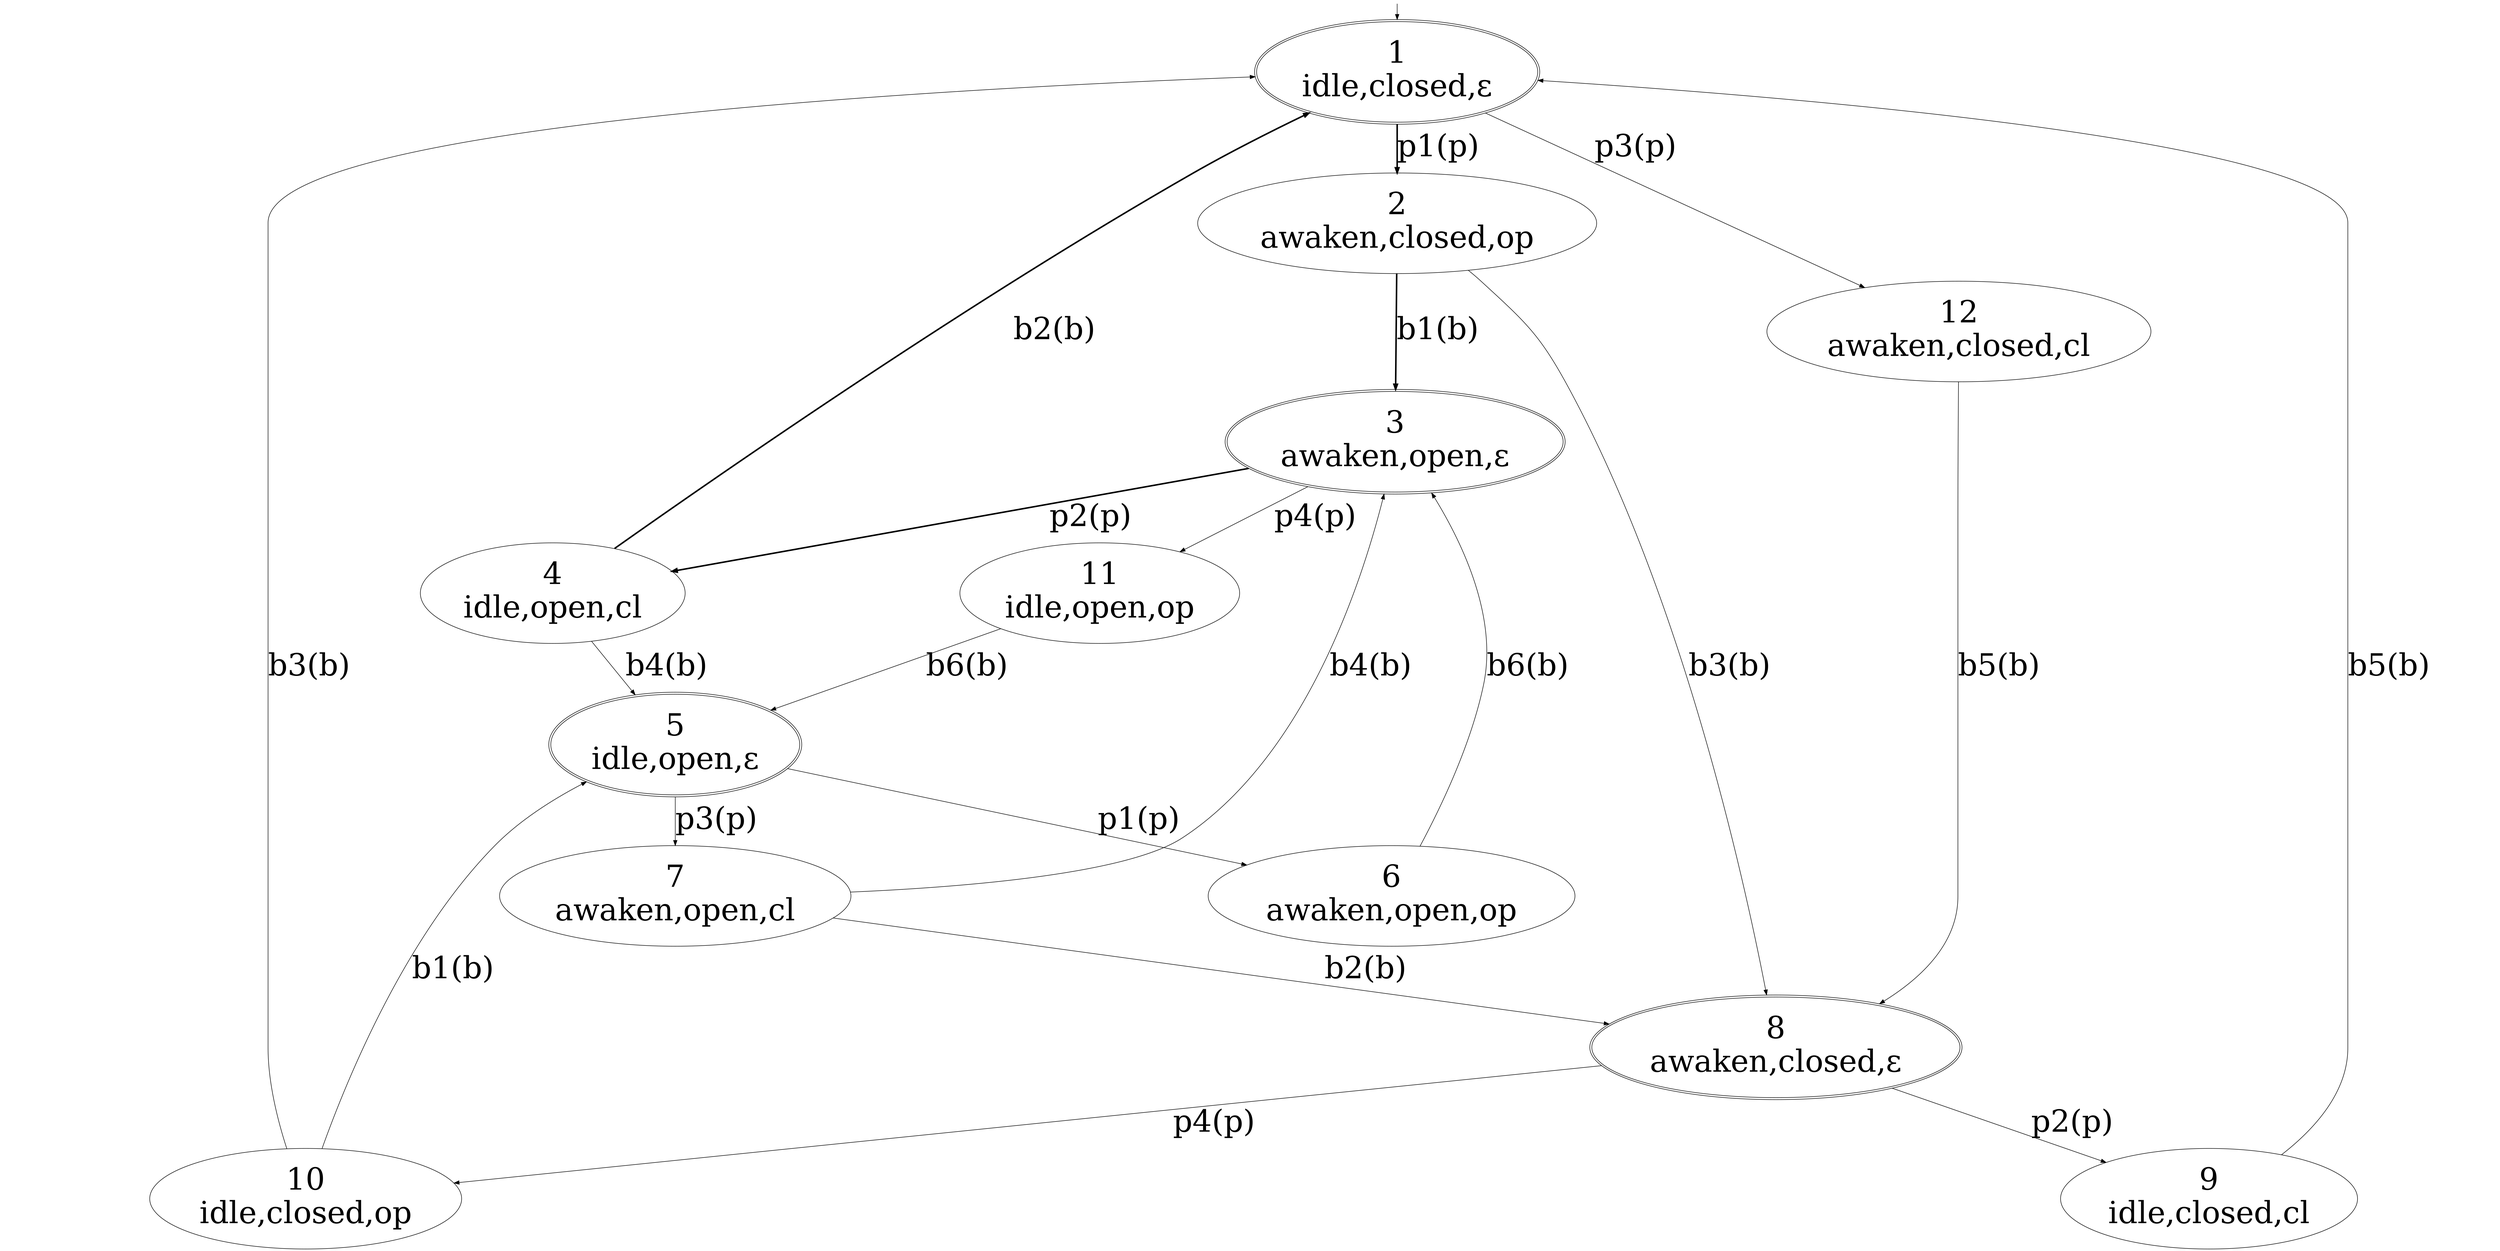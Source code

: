 digraph G {
ratio=0.5;
rankdir=TB;
ranksep=0.4;
1 [shape=ellipse,fontsize=60,peripheries=2,label="1
idle,closed,&epsilon;"];
2 [shape=ellipse,fontsize=60,label="2
awaken,closed,op"];
1 -> 2 [label="p1(p)",fontsize=60,penwidth=3];
3 [shape=ellipse,fontsize=60,peripheries=2,label="3
awaken,open,&epsilon;"];
2 -> 3 [label="b1(b)",fontsize=60,penwidth=3];
4 [shape=ellipse,fontsize=60,label="4
idle,open,cl"];
3 -> 4 [label="p2(p)",fontsize=60,penwidth=3];
4 -> 1 [label="b2(b)",fontsize=60,penwidth=3];
5 [shape=ellipse,fontsize=60,peripheries=2,label="5
idle,open,&epsilon;"];
4 -> 5 [label="b4(b)",fontsize=60];
6 [shape=ellipse,fontsize=60,label="6
awaken,open,op"];
5 -> 6 [label="p1(p)",fontsize=60];
6 -> 3 [label="b6(b)",fontsize=60];
7 [shape=ellipse,fontsize=60,label="7
awaken,open,cl"];
5 -> 7 [label="p3(p)",fontsize=60];
8 [shape=ellipse,fontsize=60,peripheries=2,label="8
awaken,closed,&epsilon;"];
7 -> 8 [label="b2(b)",fontsize=60];
9 [shape=ellipse,fontsize=60,label="9
idle,closed,cl"];
8 -> 9 [label="p2(p)",fontsize=60];
9 -> 1 [label="b5(b)",fontsize=60];
10 [shape=ellipse,fontsize=60,label="10
idle,closed,op"];
8 -> 10 [label="p4(p)",fontsize=60];
10 -> 5 [label="b1(b)",fontsize=60];
10 -> 1 [label="b3(b)",fontsize=60];
7 -> 3 [label="b4(b)",fontsize=60];
11 [shape=ellipse,fontsize=60,label="11
idle,open,op"];
3 -> 11 [label="p4(p)",fontsize=60];
11 -> 5 [label="b6(b)",fontsize=60];
2 -> 8 [label="b3(b)",fontsize=60];
12 [shape=ellipse,fontsize=60,label="12
awaken,closed,cl"];
1 -> 12 [label="p3(p)",fontsize=60];
12 -> 8 [label="b5(b)",fontsize=60];
node [shape = point, color=white, fontcolor=white]; start;
start -> 1;
}
